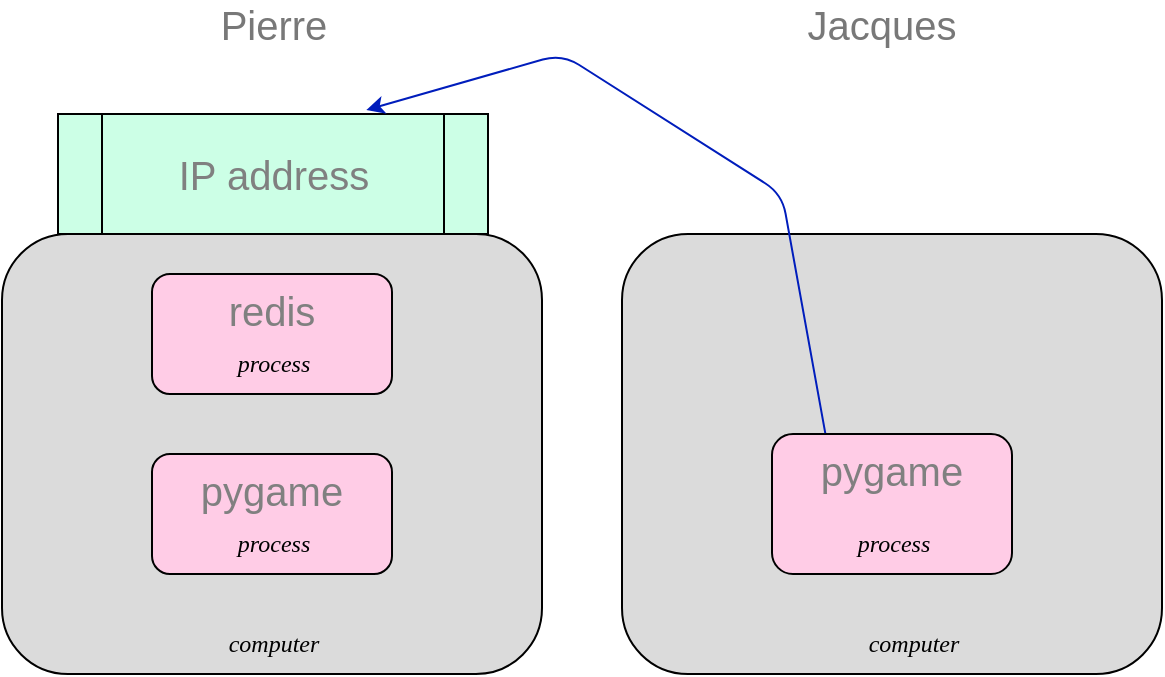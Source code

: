 <mxfile>
    <diagram id="20OelOc-otBJjKzTEhFn" name="Page-1">
        <mxGraphModel dx="522" dy="559" grid="1" gridSize="10" guides="1" tooltips="1" connect="1" arrows="1" fold="1" page="1" pageScale="1" pageWidth="850" pageHeight="1100" background="#ffffff" math="0" shadow="0">
            <root>
                <mxCell id="0"/>
                <mxCell id="1" parent="0"/>
                <mxCell id="2" value="" style="rounded=1;whiteSpace=wrap;html=1;align=left;fontSize=20;fillColor=#DBDBDB;" parent="1" vertex="1">
                    <mxGeometry x="30" y="300" width="270" height="220" as="geometry"/>
                </mxCell>
                <mxCell id="5" value="Pierre" style="text;html=1;strokeColor=none;fillColor=none;align=center;verticalAlign=middle;whiteSpace=wrap;rounded=0;fontSize=20;fontColor=#787878;" parent="1" vertex="1">
                    <mxGeometry x="146" y="185" width="40" height="20" as="geometry"/>
                </mxCell>
                <mxCell id="6" value="" style="rounded=1;whiteSpace=wrap;html=1;align=left;fontSize=20;fillColor=#DBDBDB;" parent="1" vertex="1">
                    <mxGeometry x="340" y="300" width="270" height="220" as="geometry"/>
                </mxCell>
                <mxCell id="7" value="Jacques" style="text;html=1;strokeColor=none;fillColor=none;align=center;verticalAlign=middle;whiteSpace=wrap;rounded=0;fontSize=20;fontColor=#787878;" parent="1" vertex="1">
                    <mxGeometry x="450" y="185" width="40" height="20" as="geometry"/>
                </mxCell>
                <mxCell id="8" value="&lt;div style=&quot;text-align: center&quot;&gt;&lt;span style=&quot;letter-spacing: 0px&quot;&gt;redis&lt;/span&gt;&lt;/div&gt;" style="rounded=1;whiteSpace=wrap;html=1;align=center;fontSize=20;fillColor=#FFCCE6;fontColor=#808080;verticalAlign=top;" parent="1" vertex="1">
                    <mxGeometry x="105" y="320" width="120" height="60" as="geometry"/>
                </mxCell>
                <mxCell id="9" value="&lt;div style=&quot;text-align: center&quot;&gt;&lt;span style=&quot;letter-spacing: 0px&quot;&gt;pygame&lt;/span&gt;&lt;/div&gt;" style="rounded=1;whiteSpace=wrap;html=1;align=center;fontSize=20;fillColor=#FFCCE6;fontColor=#808080;verticalAlign=top;" parent="1" vertex="1">
                    <mxGeometry x="105" y="410" width="120" height="60" as="geometry"/>
                </mxCell>
                <mxCell id="10" value="&lt;div style=&quot;text-align: center&quot;&gt;&lt;span style=&quot;letter-spacing: 0px&quot;&gt;pygame&lt;/span&gt;&lt;/div&gt;" style="rounded=1;whiteSpace=wrap;html=1;align=center;fontSize=20;fillColor=#FFCCE6;fontColor=#808080;verticalAlign=top;" parent="1" vertex="1">
                    <mxGeometry x="415" y="400" width="120" height="70" as="geometry"/>
                </mxCell>
                <mxCell id="12" value="&lt;font color=&quot;#808080&quot;&gt;IP address&lt;/font&gt;" style="shape=process;whiteSpace=wrap;html=1;fontSize=20;align=center;fillColor=#CCFFE6;" parent="1" vertex="1">
                    <mxGeometry x="58" y="240" width="215" height="60" as="geometry"/>
                </mxCell>
                <mxCell id="15" value="" style="endArrow=classic;html=1;fontSize=20;entryX=0.717;entryY=-0.033;entryPerimeter=0;fillColor=#0050ef;strokeColor=#001DBC;exitX=0.222;exitY=-0.006;exitDx=0;exitDy=0;exitPerimeter=0;" parent="1" target="12" edge="1" source="10">
                    <mxGeometry width="50" height="50" relative="1" as="geometry">
                        <mxPoint x="450" y="405" as="sourcePoint"/>
                        <mxPoint x="500" y="355" as="targetPoint"/>
                        <Array as="points">
                            <mxPoint x="420" y="280"/>
                            <mxPoint x="310" y="210"/>
                        </Array>
                    </mxGeometry>
                </mxCell>
                <mxCell id="16" value="&lt;font face=&quot;Times New Roman&quot;&gt;&lt;i&gt;computer&lt;/i&gt;&lt;/font&gt;&lt;span style=&quot;color: rgba(0 , 0 , 0 , 0) ; font-family: monospace ; font-size: 0px&quot;&gt;%3CmxGraphModel%3E%3Croot%3E%3CmxCell%20id%3D%220%22%2F%3E%3CmxCell%20id%3D%221%22%20parent%3D%220%22%2F%3E%3CmxCell%20id%3D%222%22%20value%3D%22%26lt%3Bfont%20face%3D%26quot%3BTimes%20New%20Roman%26quot%3B%26gt%3B%26lt%3Bi%26gt%3Bprocess%26lt%3B%2Fi%26gt%3B%26lt%3B%2Ffont%26gt%3B%22%20style%3D%22text%3Bhtml%3D1%3BstrokeColor%3Dnone%3BfillColor%3Dnone%3Balign%3Dcenter%3BverticalAlign%3Dmiddle%3BwhiteSpace%3Dwrap%3Brounded%3D0%3Bdashed%3D1%3BfontFamily%3DVerdana%3BfontSize%3D12%3B%22%20vertex%3D%221%22%20parent%3D%221%22%3E%3CmxGeometry%20x%3D%22174%22%20y%3D%22390%22%20width%3D%2260%22%20height%3D%2230%22%20as%3D%22geometry%22%2F%3E%3C%2FmxCell%3E%3C%2Froot%3E%3C%2FmxGraphModel%3E&lt;/span&gt;" style="text;html=1;strokeColor=none;fillColor=none;align=center;verticalAlign=middle;whiteSpace=wrap;rounded=0;dashed=1;fontFamily=Verdana;fontSize=12;" vertex="1" parent="1">
                    <mxGeometry x="136" y="490" width="60" height="30" as="geometry"/>
                </mxCell>
                <mxCell id="17" value="&lt;font face=&quot;Times New Roman&quot;&gt;&lt;i&gt;computer&lt;/i&gt;&lt;/font&gt;&lt;span style=&quot;color: rgba(0 , 0 , 0 , 0) ; font-family: monospace ; font-size: 0px&quot;&gt;%3CmxGraphModel%3E%3Croot%3E%3CmxCell%20id%3D%220%22%2F%3E%3CmxCell%20id%3D%221%22%20parent%3D%220%22%2F%3E%3CmxCell%20id%3D%222%22%20value%3D%22%26lt%3Bfont%20face%3D%26quot%3BTimes%20New%20Roman%26quot%3B%26gt%3B%26lt%3Bi%26gt%3Bprocess%26lt%3B%2Fi%26gt%3B%26lt%3B%2Ffont%26gt%3B%22%20style%3D%22text%3Bhtml%3D1%3BstrokeColor%3Dnone%3BfillColor%3Dnone%3Balign%3Dcenter%3BverticalAlign%3Dmiddle%3BwhiteSpace%3Dwrap%3Brounded%3D0%3Bdashed%3D1%3BfontFamily%3DVerdana%3BfontSize%3D12%3B%22%20vertex%3D%221%22%20parent%3D%221%22%3E%3CmxGeometry%20x%3D%22174%22%20y%3D%22390%22%20width%3D%2260%22%20height%3D%2230%22%20as%3D%22geometry%22%2F%3E%3C%2FmxCell%3E%3C%2Froot%3E%3C%2FmxGraphModel%3E&lt;/span&gt;" style="text;html=1;strokeColor=none;fillColor=none;align=center;verticalAlign=middle;whiteSpace=wrap;rounded=0;dashed=1;fontFamily=Verdana;fontSize=12;" vertex="1" parent="1">
                    <mxGeometry x="456" y="490" width="60" height="30" as="geometry"/>
                </mxCell>
                <mxCell id="18" value="&lt;font face=&quot;Times New Roman&quot;&gt;&lt;i&gt;process&lt;/i&gt;&lt;/font&gt;" style="text;html=1;strokeColor=none;fillColor=none;align=center;verticalAlign=middle;whiteSpace=wrap;rounded=0;dashed=1;fontFamily=Verdana;fontSize=12;" vertex="1" parent="1">
                    <mxGeometry x="446" y="440" width="60" height="30" as="geometry"/>
                </mxCell>
                <mxCell id="19" value="&lt;font face=&quot;Times New Roman&quot;&gt;&lt;i&gt;process&lt;/i&gt;&lt;/font&gt;" style="text;html=1;strokeColor=none;fillColor=none;align=center;verticalAlign=middle;whiteSpace=wrap;rounded=0;dashed=1;fontFamily=Verdana;fontSize=12;" vertex="1" parent="1">
                    <mxGeometry x="136" y="440" width="60" height="30" as="geometry"/>
                </mxCell>
                <mxCell id="20" value="&lt;font face=&quot;Times New Roman&quot;&gt;&lt;i&gt;process&lt;/i&gt;&lt;/font&gt;" style="text;html=1;strokeColor=none;fillColor=none;align=center;verticalAlign=middle;whiteSpace=wrap;rounded=0;dashed=1;fontFamily=Verdana;fontSize=12;" vertex="1" parent="1">
                    <mxGeometry x="136" y="350" width="60" height="30" as="geometry"/>
                </mxCell>
            </root>
        </mxGraphModel>
    </diagram>
</mxfile>